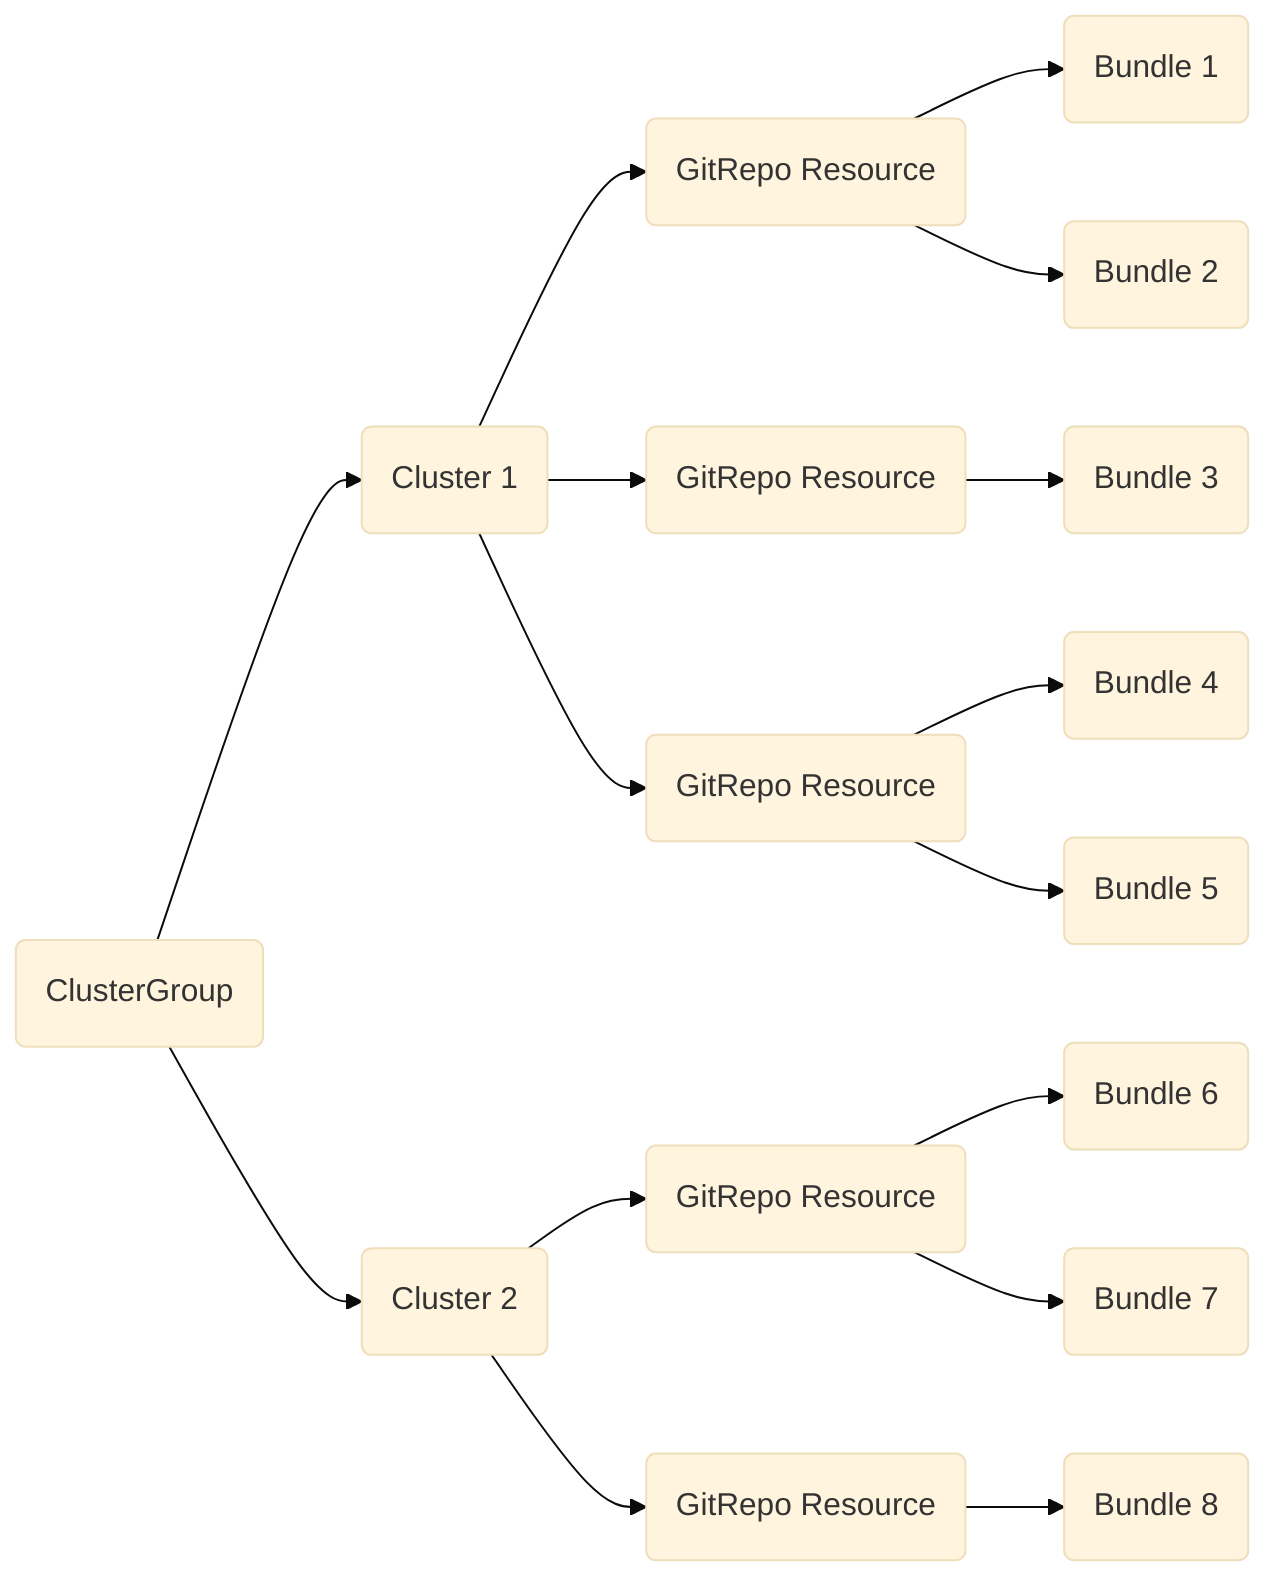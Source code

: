 %%{
    init: {
        "theme": "base"
    }
}%%

flowchart LR
    GR1(GitRepo Resource)
    GR2(GitRepo Resource)
    GR3(GitRepo Resource)
    GR4(GitRepo Resource)
    GR5(GitRepo Resource)
    C1(Cluster 1)
    C2(Cluster 2)
    CG(ClusterGroup)

    C1 --> GR1
    C1 --> GR2
    C1 --> GR3
    C2 --> GR4
    C2 --> GR5

    GR1 --> BD1(Bundle 1)
    GR1 --> BD2(Bundle 2)
    GR2 --> BD3(Bundle 3)
    GR3--> BD4(Bundle 4)
    GR3--> BD5(Bundle 5)
    GR4--> BD6(Bundle 6)
    GR4--> BD7(Bundle 7)
    GR5--> BD8(Bundle 8)

    CG --> C1
    CG --> C2